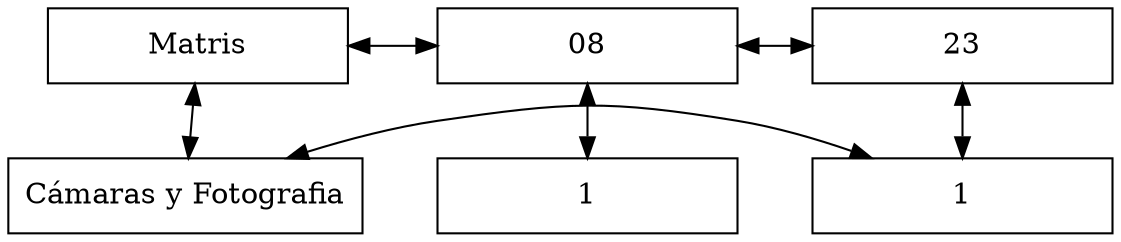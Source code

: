 digraph { 
rankdir = TB; 
node [shape=rectangle, height=0.5, width=2] 
graph[ nodesep = 0.5] 
Matris[label="Matris"] 
nodo08 [label="08"] 
nodo23 [label="23"] 
nodoCámaras_y_Fotografia [label="Cámaras y Fotografia"] 
Matris -> nodo08 [dir=both] 
nodo08 -> nodo23 [dir=both] 
Matris -> nodoCámaras_y_Fotografia [dir=both] 
nodo0y0[label="1"] 
nodo1y0[label="1"] 
nodo08 -> nodo0y0[dir=both] 
nodo23 -> nodo1y0[dir=both] 
nodoCámaras_y_Fotografia -> nodo1y0[constraint=false, dir=both] 
{ rank=same; Matris; nodo08; nodo23} 
{ rank=same;nodoCámaras_y_Fotografia;nodo1y0} 
}